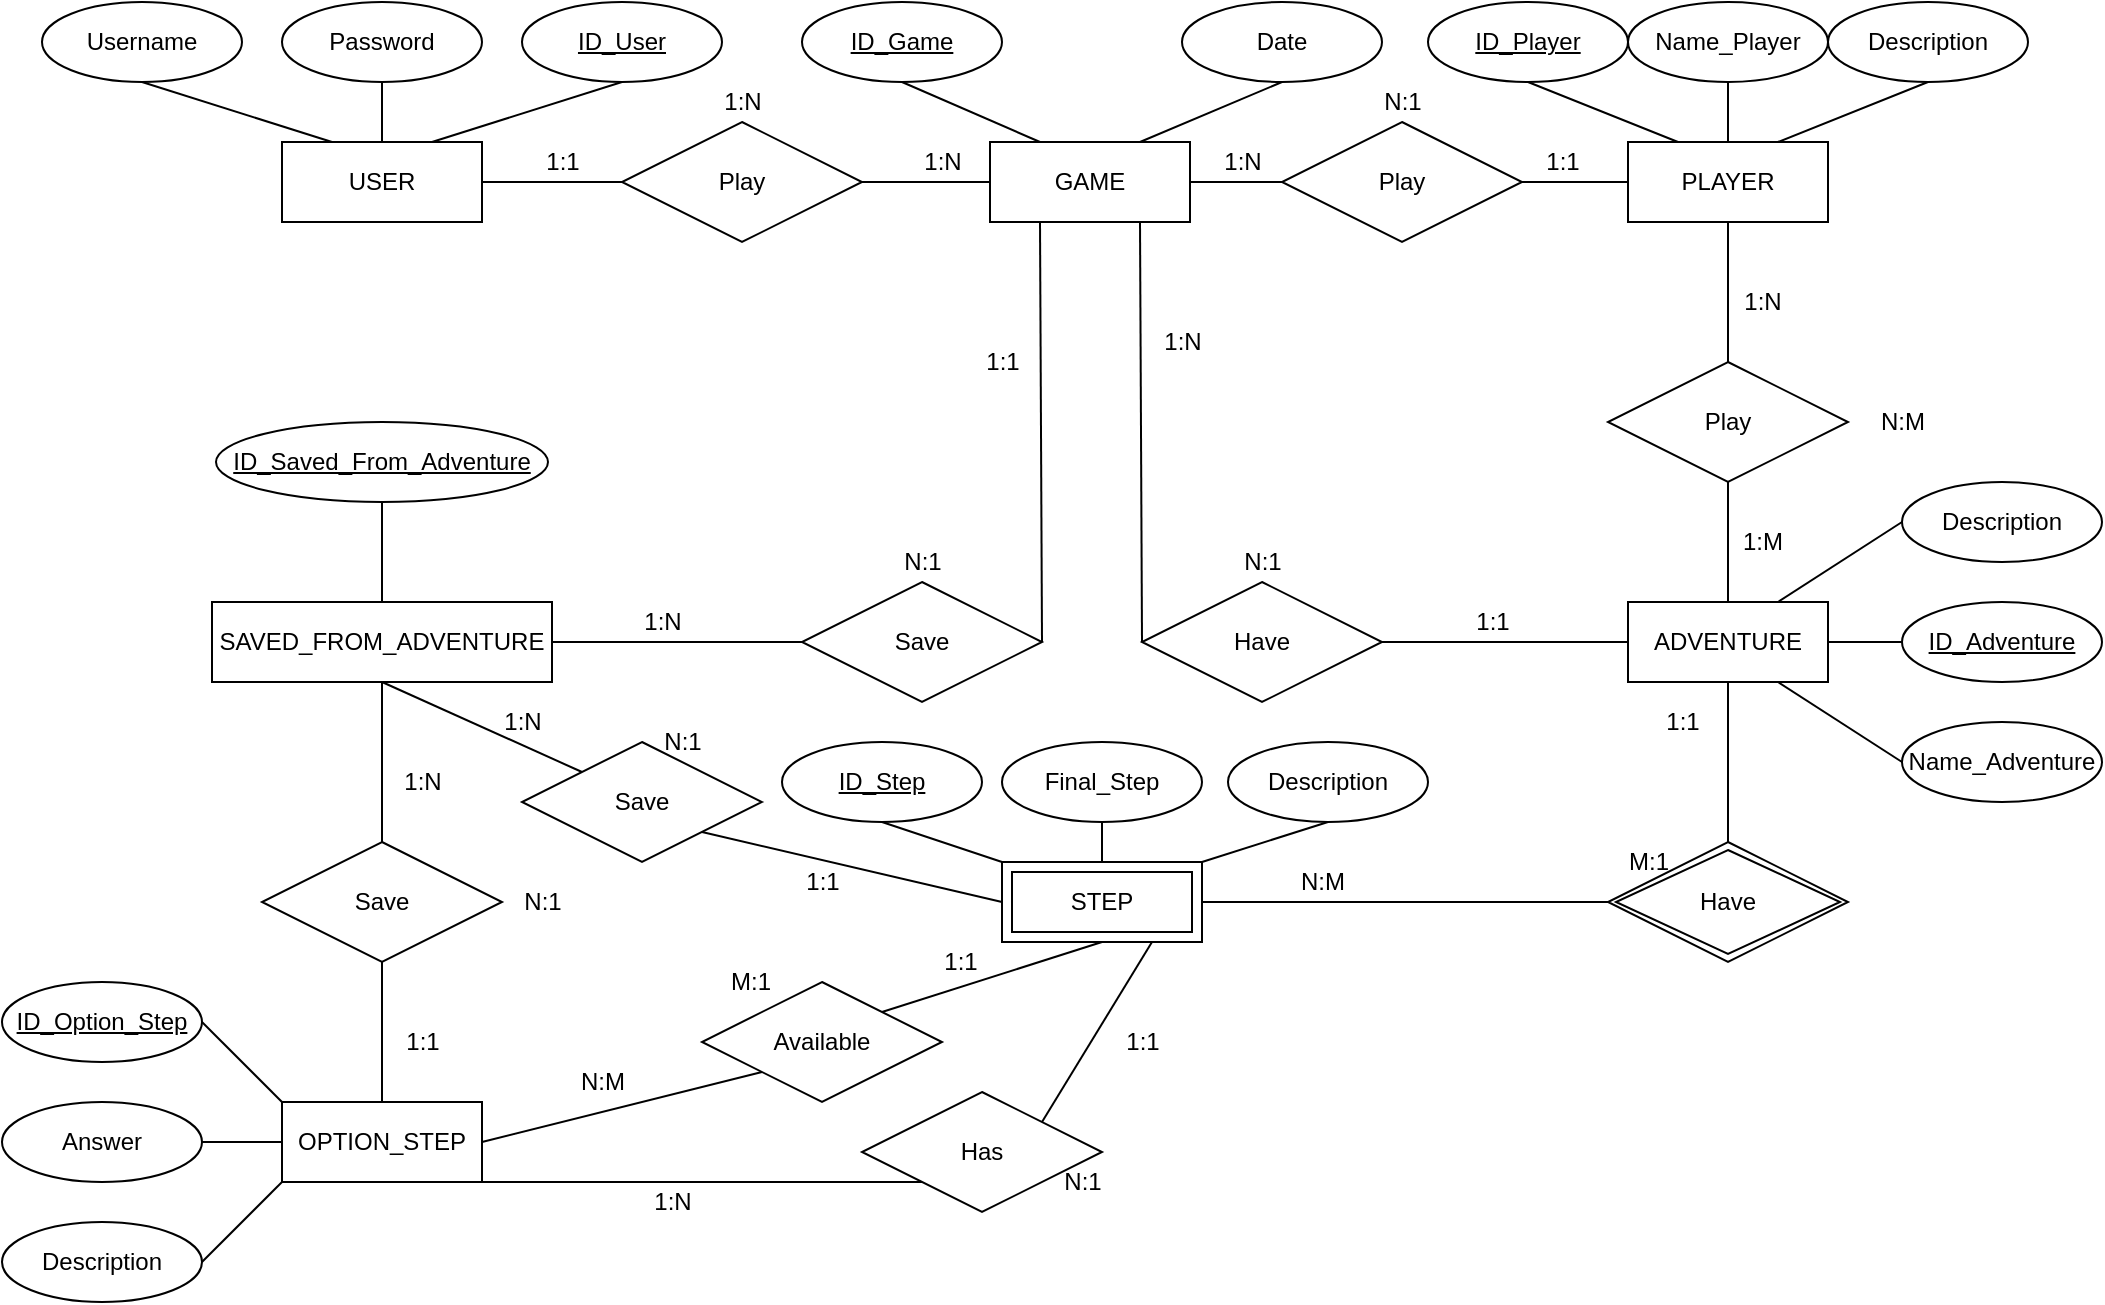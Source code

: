 <mxfile version="16.2.6" type="device"><diagram id="gM7EuNv3WN-2GCBdwP2t" name="Page-1"><mxGraphModel dx="1662" dy="705" grid="1" gridSize="10" guides="1" tooltips="1" connect="1" arrows="1" fold="1" page="1" pageScale="1" pageWidth="827" pageHeight="1169" math="0" shadow="0"><root><mxCell id="0"/><mxCell id="1" parent="0"/><mxCell id="Rw5PYMs0nvq3u6k1Shep-1" value="USER" style="whiteSpace=wrap;html=1;align=center;" parent="1" vertex="1"><mxGeometry x="160" y="80" width="100" height="40" as="geometry"/></mxCell><mxCell id="Rw5PYMs0nvq3u6k1Shep-2" value="GAME" style="whiteSpace=wrap;html=1;align=center;" parent="1" vertex="1"><mxGeometry x="514" y="80" width="100" height="40" as="geometry"/></mxCell><mxCell id="Rw5PYMs0nvq3u6k1Shep-3" value="PLAYER" style="whiteSpace=wrap;html=1;align=center;" parent="1" vertex="1"><mxGeometry x="833" y="80" width="100" height="40" as="geometry"/></mxCell><mxCell id="Rw5PYMs0nvq3u6k1Shep-4" value="ADVENTURE" style="whiteSpace=wrap;html=1;align=center;" parent="1" vertex="1"><mxGeometry x="833" y="310" width="100" height="40" as="geometry"/></mxCell><mxCell id="Rw5PYMs0nvq3u6k1Shep-9" value="Password" style="ellipse;whiteSpace=wrap;html=1;align=center;" parent="1" vertex="1"><mxGeometry x="160" y="10" width="100" height="40" as="geometry"/></mxCell><mxCell id="Rw5PYMs0nvq3u6k1Shep-11" value="ID_User" style="ellipse;whiteSpace=wrap;html=1;align=center;fontStyle=4;" parent="1" vertex="1"><mxGeometry x="280" y="10" width="100" height="40" as="geometry"/></mxCell><mxCell id="Rw5PYMs0nvq3u6k1Shep-12" value="" style="endArrow=none;html=1;rounded=0;entryX=0.75;entryY=0;entryDx=0;entryDy=0;exitX=0.5;exitY=1;exitDx=0;exitDy=0;" parent="1" source="Rw5PYMs0nvq3u6k1Shep-11" target="Rw5PYMs0nvq3u6k1Shep-1" edge="1"><mxGeometry width="50" height="50" relative="1" as="geometry"><mxPoint x="310" y="70" as="sourcePoint"/><mxPoint x="440" y="210" as="targetPoint"/></mxGeometry></mxCell><mxCell id="Rw5PYMs0nvq3u6k1Shep-13" value="" style="endArrow=none;html=1;rounded=0;exitX=0.5;exitY=1;exitDx=0;exitDy=0;entryX=0.25;entryY=0;entryDx=0;entryDy=0;" parent="1" source="Rw5PYMs0nvq3u6k1Shep-55" target="Rw5PYMs0nvq3u6k1Shep-1" edge="1"><mxGeometry width="50" height="50" relative="1" as="geometry"><mxPoint x="130" y="100" as="sourcePoint"/><mxPoint x="440" y="210" as="targetPoint"/></mxGeometry></mxCell><mxCell id="Rw5PYMs0nvq3u6k1Shep-14" value="" style="endArrow=none;html=1;rounded=0;entryX=0.5;entryY=1;entryDx=0;entryDy=0;exitX=0.5;exitY=0;exitDx=0;exitDy=0;" parent="1" source="Rw5PYMs0nvq3u6k1Shep-1" target="Rw5PYMs0nvq3u6k1Shep-9" edge="1"><mxGeometry width="50" height="50" relative="1" as="geometry"><mxPoint x="390" y="260" as="sourcePoint"/><mxPoint x="440" y="210" as="targetPoint"/></mxGeometry></mxCell><mxCell id="Rw5PYMs0nvq3u6k1Shep-15" value="ID_Player" style="ellipse;whiteSpace=wrap;html=1;align=center;fontStyle=4;" parent="1" vertex="1"><mxGeometry x="733" y="10" width="100" height="40" as="geometry"/></mxCell><mxCell id="Rw5PYMs0nvq3u6k1Shep-17" value="Name_Adventure" style="ellipse;whiteSpace=wrap;html=1;align=center;" parent="1" vertex="1"><mxGeometry x="970" y="370" width="100" height="40" as="geometry"/></mxCell><mxCell id="Rw5PYMs0nvq3u6k1Shep-18" value="ID_Adventure" style="ellipse;whiteSpace=wrap;html=1;align=center;fontStyle=4;" parent="1" vertex="1"><mxGeometry x="970" y="310" width="100" height="40" as="geometry"/></mxCell><mxCell id="Rw5PYMs0nvq3u6k1Shep-19" value="Description" style="ellipse;whiteSpace=wrap;html=1;align=center;" parent="1" vertex="1"><mxGeometry x="970" y="250" width="100" height="40" as="geometry"/></mxCell><mxCell id="Rw5PYMs0nvq3u6k1Shep-20" value="Description" style="ellipse;whiteSpace=wrap;html=1;align=center;" parent="1" vertex="1"><mxGeometry x="633" y="380" width="100" height="40" as="geometry"/></mxCell><mxCell id="Rw5PYMs0nvq3u6k1Shep-22" value="Final_Step" style="ellipse;whiteSpace=wrap;html=1;align=center;" parent="1" vertex="1"><mxGeometry x="520" y="380" width="100" height="40" as="geometry"/></mxCell><mxCell id="Rw5PYMs0nvq3u6k1Shep-24" value="ID_Step" style="ellipse;whiteSpace=wrap;html=1;align=center;fontStyle=4;" parent="1" vertex="1"><mxGeometry x="410" y="380" width="100" height="40" as="geometry"/></mxCell><mxCell id="Rw5PYMs0nvq3u6k1Shep-25" value="ID_Saved_From_Adventure" style="ellipse;whiteSpace=wrap;html=1;align=center;fontStyle=4;" parent="1" vertex="1"><mxGeometry x="127" y="220" width="166" height="40" as="geometry"/></mxCell><mxCell id="Rw5PYMs0nvq3u6k1Shep-26" value="Description" style="ellipse;whiteSpace=wrap;html=1;align=center;" parent="1" vertex="1"><mxGeometry x="20" y="620" width="100" height="40" as="geometry"/></mxCell><mxCell id="Rw5PYMs0nvq3u6k1Shep-29" value="ID_Game" style="ellipse;whiteSpace=wrap;html=1;align=center;fontStyle=4;" parent="1" vertex="1"><mxGeometry x="420" y="10" width="100" height="40" as="geometry"/></mxCell><mxCell id="Rw5PYMs0nvq3u6k1Shep-30" value="Date" style="ellipse;whiteSpace=wrap;html=1;align=center;" parent="1" vertex="1"><mxGeometry x="610" y="10" width="100" height="40" as="geometry"/></mxCell><mxCell id="Rw5PYMs0nvq3u6k1Shep-33" value="Description" style="ellipse;whiteSpace=wrap;html=1;align=center;" parent="1" vertex="1"><mxGeometry x="933" y="10" width="100" height="40" as="geometry"/></mxCell><mxCell id="Rw5PYMs0nvq3u6k1Shep-38" value="OPTION_STEP" style="whiteSpace=wrap;html=1;align=center;" parent="1" vertex="1"><mxGeometry x="160" y="560" width="100" height="40" as="geometry"/></mxCell><mxCell id="Rw5PYMs0nvq3u6k1Shep-40" value="ID_Option_Step" style="ellipse;whiteSpace=wrap;html=1;align=center;fontStyle=4;" parent="1" vertex="1"><mxGeometry x="20" y="500" width="100" height="40" as="geometry"/></mxCell><mxCell id="Rw5PYMs0nvq3u6k1Shep-41" value="SAVED_FROM_ADVENTURE" style="whiteSpace=wrap;html=1;align=center;" parent="1" vertex="1"><mxGeometry x="125" y="310" width="170" height="40" as="geometry"/></mxCell><mxCell id="Rw5PYMs0nvq3u6k1Shep-42" value="Answer" style="ellipse;whiteSpace=wrap;html=1;align=center;" parent="1" vertex="1"><mxGeometry x="20" y="560" width="100" height="40" as="geometry"/></mxCell><mxCell id="Rw5PYMs0nvq3u6k1Shep-46" value="Play" style="shape=rhombus;perimeter=rhombusPerimeter;whiteSpace=wrap;html=1;align=center;" parent="1" vertex="1"><mxGeometry x="330" y="70" width="120" height="60" as="geometry"/></mxCell><mxCell id="Rw5PYMs0nvq3u6k1Shep-47" value="" style="endArrow=none;html=1;rounded=0;entryX=0.5;entryY=1;entryDx=0;entryDy=0;exitX=0.75;exitY=0;exitDx=0;exitDy=0;" parent="1" source="Rw5PYMs0nvq3u6k1Shep-2" target="Rw5PYMs0nvq3u6k1Shep-30" edge="1"><mxGeometry width="50" height="50" relative="1" as="geometry"><mxPoint x="540" y="170" as="sourcePoint"/><mxPoint x="590" y="120" as="targetPoint"/></mxGeometry></mxCell><mxCell id="Rw5PYMs0nvq3u6k1Shep-48" value="" style="endArrow=none;html=1;rounded=0;entryX=0.5;entryY=1;entryDx=0;entryDy=0;exitX=0.25;exitY=0;exitDx=0;exitDy=0;" parent="1" source="Rw5PYMs0nvq3u6k1Shep-2" target="Rw5PYMs0nvq3u6k1Shep-29" edge="1"><mxGeometry width="50" height="50" relative="1" as="geometry"><mxPoint x="540" y="170" as="sourcePoint"/><mxPoint x="590" y="120" as="targetPoint"/></mxGeometry></mxCell><mxCell id="Rw5PYMs0nvq3u6k1Shep-49" value="" style="endArrow=none;html=1;rounded=0;exitX=1;exitY=0.5;exitDx=0;exitDy=0;entryX=0;entryY=0.5;entryDx=0;entryDy=0;" parent="1" source="Rw5PYMs0nvq3u6k1Shep-1" target="Rw5PYMs0nvq3u6k1Shep-46" edge="1"><mxGeometry width="50" height="50" relative="1" as="geometry"><mxPoint x="340" y="290" as="sourcePoint"/><mxPoint x="390" y="240" as="targetPoint"/></mxGeometry></mxCell><mxCell id="Rw5PYMs0nvq3u6k1Shep-50" value="" style="endArrow=none;html=1;rounded=0;entryX=1;entryY=0.5;entryDx=0;entryDy=0;exitX=0;exitY=0.5;exitDx=0;exitDy=0;" parent="1" source="Rw5PYMs0nvq3u6k1Shep-2" target="Rw5PYMs0nvq3u6k1Shep-46" edge="1"><mxGeometry width="50" height="50" relative="1" as="geometry"><mxPoint x="540" y="170" as="sourcePoint"/><mxPoint x="470" y="100" as="targetPoint"/></mxGeometry></mxCell><mxCell id="Rw5PYMs0nvq3u6k1Shep-51" value="Save" style="shape=rhombus;perimeter=rhombusPerimeter;whiteSpace=wrap;html=1;align=center;" parent="1" vertex="1"><mxGeometry x="280" y="380" width="120" height="60" as="geometry"/></mxCell><mxCell id="Rw5PYMs0nvq3u6k1Shep-52" value="Play" style="shape=rhombus;perimeter=rhombusPerimeter;whiteSpace=wrap;html=1;align=center;" parent="1" vertex="1"><mxGeometry x="660" y="70" width="120" height="60" as="geometry"/></mxCell><mxCell id="Rw5PYMs0nvq3u6k1Shep-53" value="" style="endArrow=none;html=1;rounded=0;entryX=0;entryY=0.5;entryDx=0;entryDy=0;exitX=1;exitY=0.5;exitDx=0;exitDy=0;" parent="1" source="Rw5PYMs0nvq3u6k1Shep-2" target="Rw5PYMs0nvq3u6k1Shep-52" edge="1"><mxGeometry width="50" height="50" relative="1" as="geometry"><mxPoint x="396" y="290" as="sourcePoint"/><mxPoint x="446" y="240" as="targetPoint"/></mxGeometry></mxCell><mxCell id="Rw5PYMs0nvq3u6k1Shep-54" value="" style="endArrow=none;html=1;rounded=0;entryX=0;entryY=0.5;entryDx=0;entryDy=0;exitX=1;exitY=0.5;exitDx=0;exitDy=0;" parent="1" source="Rw5PYMs0nvq3u6k1Shep-52" target="Rw5PYMs0nvq3u6k1Shep-3" edge="1"><mxGeometry width="50" height="50" relative="1" as="geometry"><mxPoint x="810" y="100" as="sourcePoint"/><mxPoint x="496" y="240" as="targetPoint"/></mxGeometry></mxCell><mxCell id="Rw5PYMs0nvq3u6k1Shep-55" value="Username" style="ellipse;whiteSpace=wrap;html=1;align=center;" parent="1" vertex="1"><mxGeometry x="40" y="10" width="100" height="40" as="geometry"/></mxCell><mxCell id="Rw5PYMs0nvq3u6k1Shep-56" value="Name_Player" style="ellipse;whiteSpace=wrap;html=1;align=center;" parent="1" vertex="1"><mxGeometry x="833" y="10" width="100" height="40" as="geometry"/></mxCell><mxCell id="Rw5PYMs0nvq3u6k1Shep-58" value="" style="endArrow=none;html=1;rounded=0;entryX=0.5;entryY=1;entryDx=0;entryDy=0;exitX=0.5;exitY=0;exitDx=0;exitDy=0;" parent="1" source="Rw5PYMs0nvq3u6k1Shep-3" target="Rw5PYMs0nvq3u6k1Shep-56" edge="1"><mxGeometry width="50" height="50" relative="1" as="geometry"><mxPoint x="570" y="460" as="sourcePoint"/><mxPoint x="620" y="410" as="targetPoint"/></mxGeometry></mxCell><mxCell id="Rw5PYMs0nvq3u6k1Shep-59" value="" style="endArrow=none;html=1;rounded=0;entryX=0.5;entryY=1;entryDx=0;entryDy=0;exitX=0.25;exitY=0;exitDx=0;exitDy=0;" parent="1" source="Rw5PYMs0nvq3u6k1Shep-3" target="Rw5PYMs0nvq3u6k1Shep-15" edge="1"><mxGeometry width="50" height="50" relative="1" as="geometry"><mxPoint x="570" y="460" as="sourcePoint"/><mxPoint x="620" y="410" as="targetPoint"/></mxGeometry></mxCell><mxCell id="Rw5PYMs0nvq3u6k1Shep-60" value="" style="endArrow=none;html=1;rounded=0;entryX=0.5;entryY=1;entryDx=0;entryDy=0;exitX=0.75;exitY=0;exitDx=0;exitDy=0;" parent="1" source="Rw5PYMs0nvq3u6k1Shep-3" target="Rw5PYMs0nvq3u6k1Shep-33" edge="1"><mxGeometry width="50" height="50" relative="1" as="geometry"><mxPoint x="570" y="460" as="sourcePoint"/><mxPoint x="620" y="410" as="targetPoint"/></mxGeometry></mxCell><mxCell id="Rw5PYMs0nvq3u6k1Shep-61" value="Play" style="shape=rhombus;perimeter=rhombusPerimeter;whiteSpace=wrap;html=1;align=center;" parent="1" vertex="1"><mxGeometry x="823" y="190" width="120" height="60" as="geometry"/></mxCell><mxCell id="Rw5PYMs0nvq3u6k1Shep-62" value="" style="endArrow=none;html=1;rounded=0;entryX=0.5;entryY=1;entryDx=0;entryDy=0;exitX=0.5;exitY=0;exitDx=0;exitDy=0;" parent="1" source="Rw5PYMs0nvq3u6k1Shep-4" target="Rw5PYMs0nvq3u6k1Shep-61" edge="1"><mxGeometry width="50" height="50" relative="1" as="geometry"><mxPoint x="570" y="460" as="sourcePoint"/><mxPoint x="620" y="410" as="targetPoint"/></mxGeometry></mxCell><mxCell id="Rw5PYMs0nvq3u6k1Shep-63" value="" style="endArrow=none;html=1;rounded=0;entryX=0.5;entryY=1;entryDx=0;entryDy=0;exitX=0.5;exitY=0;exitDx=0;exitDy=0;" parent="1" source="Rw5PYMs0nvq3u6k1Shep-61" target="Rw5PYMs0nvq3u6k1Shep-3" edge="1"><mxGeometry width="50" height="50" relative="1" as="geometry"><mxPoint x="570" y="460" as="sourcePoint"/><mxPoint x="620" y="410" as="targetPoint"/></mxGeometry></mxCell><mxCell id="Rw5PYMs0nvq3u6k1Shep-64" value="" style="endArrow=none;html=1;rounded=0;entryX=0;entryY=0.5;entryDx=0;entryDy=0;exitX=0.75;exitY=1;exitDx=0;exitDy=0;" parent="1" source="Rw5PYMs0nvq3u6k1Shep-4" target="Rw5PYMs0nvq3u6k1Shep-17" edge="1"><mxGeometry width="50" height="50" relative="1" as="geometry"><mxPoint x="570" y="460" as="sourcePoint"/><mxPoint x="620" y="410" as="targetPoint"/></mxGeometry></mxCell><mxCell id="Rw5PYMs0nvq3u6k1Shep-65" value="" style="endArrow=none;html=1;rounded=0;entryX=0;entryY=0.5;entryDx=0;entryDy=0;exitX=1;exitY=0.5;exitDx=0;exitDy=0;" parent="1" source="Rw5PYMs0nvq3u6k1Shep-4" target="Rw5PYMs0nvq3u6k1Shep-18" edge="1"><mxGeometry width="50" height="50" relative="1" as="geometry"><mxPoint x="570" y="460" as="sourcePoint"/><mxPoint x="620" y="410" as="targetPoint"/></mxGeometry></mxCell><mxCell id="Rw5PYMs0nvq3u6k1Shep-66" value="" style="endArrow=none;html=1;rounded=0;entryX=0;entryY=0.5;entryDx=0;entryDy=0;exitX=0.75;exitY=0;exitDx=0;exitDy=0;" parent="1" source="Rw5PYMs0nvq3u6k1Shep-4" target="Rw5PYMs0nvq3u6k1Shep-19" edge="1"><mxGeometry width="50" height="50" relative="1" as="geometry"><mxPoint x="570" y="460" as="sourcePoint"/><mxPoint x="620" y="410" as="targetPoint"/></mxGeometry></mxCell><mxCell id="Rw5PYMs0nvq3u6k1Shep-68" value="Have" style="shape=rhombus;perimeter=rhombusPerimeter;whiteSpace=wrap;html=1;align=center;" parent="1" vertex="1"><mxGeometry x="590" y="300" width="120" height="60" as="geometry"/></mxCell><mxCell id="Rw5PYMs0nvq3u6k1Shep-69" value="" style="endArrow=none;html=1;rounded=0;entryX=0.75;entryY=1;entryDx=0;entryDy=0;exitX=0;exitY=0.5;exitDx=0;exitDy=0;" parent="1" source="Rw5PYMs0nvq3u6k1Shep-68" target="Rw5PYMs0nvq3u6k1Shep-2" edge="1"><mxGeometry width="50" height="50" relative="1" as="geometry"><mxPoint x="600" y="460" as="sourcePoint"/><mxPoint x="650" y="410" as="targetPoint"/></mxGeometry></mxCell><mxCell id="Rw5PYMs0nvq3u6k1Shep-73" value="" style="endArrow=none;html=1;rounded=0;entryX=0;entryY=0.5;entryDx=0;entryDy=0;exitX=1;exitY=0.5;exitDx=0;exitDy=0;" parent="1" source="Rw5PYMs0nvq3u6k1Shep-68" target="Rw5PYMs0nvq3u6k1Shep-4" edge="1"><mxGeometry width="50" height="50" relative="1" as="geometry"><mxPoint x="600" y="460" as="sourcePoint"/><mxPoint x="650" y="410" as="targetPoint"/></mxGeometry></mxCell><mxCell id="Rw5PYMs0nvq3u6k1Shep-74" value="Save" style="shape=rhombus;perimeter=rhombusPerimeter;whiteSpace=wrap;html=1;align=center;" parent="1" vertex="1"><mxGeometry x="420" y="300" width="120" height="60" as="geometry"/></mxCell><mxCell id="Rw5PYMs0nvq3u6k1Shep-75" value="" style="endArrow=none;html=1;rounded=0;exitX=1;exitY=0.5;exitDx=0;exitDy=0;entryX=0;entryY=0.5;entryDx=0;entryDy=0;" parent="1" source="Rw5PYMs0nvq3u6k1Shep-41" target="Rw5PYMs0nvq3u6k1Shep-74" edge="1"><mxGeometry width="50" height="50" relative="1" as="geometry"><mxPoint x="600" y="460" as="sourcePoint"/><mxPoint x="650" y="410" as="targetPoint"/></mxGeometry></mxCell><mxCell id="Rw5PYMs0nvq3u6k1Shep-76" value="" style="endArrow=none;html=1;rounded=0;exitX=1;exitY=0.5;exitDx=0;exitDy=0;entryX=0.25;entryY=1;entryDx=0;entryDy=0;" parent="1" source="Rw5PYMs0nvq3u6k1Shep-74" target="Rw5PYMs0nvq3u6k1Shep-2" edge="1"><mxGeometry width="50" height="50" relative="1" as="geometry"><mxPoint x="600" y="460" as="sourcePoint"/><mxPoint x="650" y="410" as="targetPoint"/></mxGeometry></mxCell><mxCell id="Rw5PYMs0nvq3u6k1Shep-77" value="" style="endArrow=none;html=1;rounded=0;entryX=0.5;entryY=1;entryDx=0;entryDy=0;exitX=0;exitY=0;exitDx=0;exitDy=0;" parent="1" source="Rw5PYMs0nvq3u6k1Shep-84" target="Rw5PYMs0nvq3u6k1Shep-24" edge="1"><mxGeometry width="50" height="50" relative="1" as="geometry"><mxPoint x="540" y="480" as="sourcePoint"/><mxPoint x="420" y="410" as="targetPoint"/></mxGeometry></mxCell><mxCell id="Rw5PYMs0nvq3u6k1Shep-78" value="" style="endArrow=none;html=1;rounded=0;exitX=0.5;exitY=1;exitDx=0;exitDy=0;entryX=1;entryY=0;entryDx=0;entryDy=0;" parent="1" source="Rw5PYMs0nvq3u6k1Shep-20" target="Rw5PYMs0nvq3u6k1Shep-84" edge="1"><mxGeometry width="50" height="50" relative="1" as="geometry"><mxPoint x="370" y="460" as="sourcePoint"/><mxPoint x="620" y="440" as="targetPoint"/></mxGeometry></mxCell><mxCell id="Rw5PYMs0nvq3u6k1Shep-79" value="" style="endArrow=none;html=1;rounded=0;entryX=0.5;entryY=1;entryDx=0;entryDy=0;exitX=0.5;exitY=0;exitDx=0;exitDy=0;" parent="1" source="Rw5PYMs0nvq3u6k1Shep-84" target="Rw5PYMs0nvq3u6k1Shep-22" edge="1"><mxGeometry width="50" height="50" relative="1" as="geometry"><mxPoint x="570" y="440" as="sourcePoint"/><mxPoint x="420" y="410" as="targetPoint"/></mxGeometry></mxCell><mxCell id="Rw5PYMs0nvq3u6k1Shep-80" value="" style="endArrow=none;html=1;rounded=0;exitX=0;exitY=0;exitDx=0;exitDy=0;entryX=0.5;entryY=1;entryDx=0;entryDy=0;" parent="1" source="Rw5PYMs0nvq3u6k1Shep-51" target="Rw5PYMs0nvq3u6k1Shep-41" edge="1"><mxGeometry width="50" height="50" relative="1" as="geometry"><mxPoint x="400" y="460" as="sourcePoint"/><mxPoint x="450" y="410" as="targetPoint"/></mxGeometry></mxCell><mxCell id="Rw5PYMs0nvq3u6k1Shep-81" value="" style="endArrow=none;html=1;rounded=0;exitX=0;exitY=0.5;exitDx=0;exitDy=0;entryX=1;entryY=1;entryDx=0;entryDy=0;" parent="1" source="Rw5PYMs0nvq3u6k1Shep-84" target="Rw5PYMs0nvq3u6k1Shep-51" edge="1"><mxGeometry width="50" height="50" relative="1" as="geometry"><mxPoint x="520" y="460" as="sourcePoint"/><mxPoint x="450" y="410" as="targetPoint"/></mxGeometry></mxCell><mxCell id="Rw5PYMs0nvq3u6k1Shep-83" value="Have" style="shape=rhombus;double=1;perimeter=rhombusPerimeter;whiteSpace=wrap;html=1;align=center;" parent="1" vertex="1"><mxGeometry x="823" y="430" width="120" height="60" as="geometry"/></mxCell><mxCell id="Rw5PYMs0nvq3u6k1Shep-84" value="STEP" style="shape=ext;margin=3;double=1;whiteSpace=wrap;html=1;align=center;" parent="1" vertex="1"><mxGeometry x="520" y="440" width="100" height="40" as="geometry"/></mxCell><mxCell id="Rw5PYMs0nvq3u6k1Shep-86" value="" style="endArrow=none;html=1;rounded=0;entryX=0;entryY=0.5;entryDx=0;entryDy=0;exitX=1;exitY=0.5;exitDx=0;exitDy=0;" parent="1" source="Rw5PYMs0nvq3u6k1Shep-84" target="Rw5PYMs0nvq3u6k1Shep-83" edge="1"><mxGeometry width="50" height="50" relative="1" as="geometry"><mxPoint x="650" y="440" as="sourcePoint"/><mxPoint x="640" y="410" as="targetPoint"/></mxGeometry></mxCell><mxCell id="Rw5PYMs0nvq3u6k1Shep-87" value="" style="endArrow=none;html=1;rounded=0;entryX=0.5;entryY=1;entryDx=0;entryDy=0;exitX=0.5;exitY=0;exitDx=0;exitDy=0;" parent="1" source="Rw5PYMs0nvq3u6k1Shep-83" target="Rw5PYMs0nvq3u6k1Shep-4" edge="1"><mxGeometry width="50" height="50" relative="1" as="geometry"><mxPoint x="590" y="460" as="sourcePoint"/><mxPoint x="640" y="410" as="targetPoint"/></mxGeometry></mxCell><mxCell id="Rw5PYMs0nvq3u6k1Shep-88" value="Save" style="shape=rhombus;perimeter=rhombusPerimeter;whiteSpace=wrap;html=1;align=center;" parent="1" vertex="1"><mxGeometry x="150" y="430" width="120" height="60" as="geometry"/></mxCell><mxCell id="Rw5PYMs0nvq3u6k1Shep-89" value="" style="endArrow=none;html=1;rounded=0;exitX=0.5;exitY=0;exitDx=0;exitDy=0;entryX=0.5;entryY=1;entryDx=0;entryDy=0;" parent="1" source="Rw5PYMs0nvq3u6k1Shep-88" target="Rw5PYMs0nvq3u6k1Shep-41" edge="1"><mxGeometry width="50" height="50" relative="1" as="geometry"><mxPoint x="520" y="460" as="sourcePoint"/><mxPoint x="570" y="410" as="targetPoint"/></mxGeometry></mxCell><mxCell id="Rw5PYMs0nvq3u6k1Shep-90" value="Available" style="shape=rhombus;perimeter=rhombusPerimeter;whiteSpace=wrap;html=1;align=center;" parent="1" vertex="1"><mxGeometry x="370" y="500" width="120" height="60" as="geometry"/></mxCell><mxCell id="Rw5PYMs0nvq3u6k1Shep-91" value="" style="endArrow=none;html=1;rounded=0;exitX=0.5;exitY=1;exitDx=0;exitDy=0;entryX=1;entryY=0;entryDx=0;entryDy=0;" parent="1" source="Rw5PYMs0nvq3u6k1Shep-84" target="Rw5PYMs0nvq3u6k1Shep-90" edge="1"><mxGeometry width="50" height="50" relative="1" as="geometry"><mxPoint x="520" y="460" as="sourcePoint"/><mxPoint x="610" y="490" as="targetPoint"/></mxGeometry></mxCell><mxCell id="Rw5PYMs0nvq3u6k1Shep-92" value="" style="endArrow=none;html=1;rounded=0;exitX=1;exitY=0.5;exitDx=0;exitDy=0;entryX=0;entryY=1;entryDx=0;entryDy=0;" parent="1" source="Rw5PYMs0nvq3u6k1Shep-38" target="Rw5PYMs0nvq3u6k1Shep-90" edge="1"><mxGeometry width="50" height="50" relative="1" as="geometry"><mxPoint x="520" y="460" as="sourcePoint"/><mxPoint x="570" y="410" as="targetPoint"/></mxGeometry></mxCell><mxCell id="Rw5PYMs0nvq3u6k1Shep-93" value="" style="endArrow=none;html=1;rounded=0;exitX=0.5;exitY=1;exitDx=0;exitDy=0;entryX=0.5;entryY=0;entryDx=0;entryDy=0;" parent="1" source="Rw5PYMs0nvq3u6k1Shep-88" target="Rw5PYMs0nvq3u6k1Shep-38" edge="1"><mxGeometry width="50" height="50" relative="1" as="geometry"><mxPoint x="520" y="460" as="sourcePoint"/><mxPoint x="570" y="410" as="targetPoint"/></mxGeometry></mxCell><mxCell id="Rw5PYMs0nvq3u6k1Shep-94" value="" style="endArrow=none;html=1;rounded=0;exitX=1;exitY=0.5;exitDx=0;exitDy=0;entryX=0;entryY=0;entryDx=0;entryDy=0;" parent="1" source="Rw5PYMs0nvq3u6k1Shep-40" target="Rw5PYMs0nvq3u6k1Shep-38" edge="1"><mxGeometry width="50" height="50" relative="1" as="geometry"><mxPoint x="360" y="460" as="sourcePoint"/><mxPoint x="410" y="410" as="targetPoint"/></mxGeometry></mxCell><mxCell id="Rw5PYMs0nvq3u6k1Shep-96" value="" style="endArrow=none;html=1;rounded=0;exitX=1;exitY=0.5;exitDx=0;exitDy=0;entryX=0;entryY=0.5;entryDx=0;entryDy=0;" parent="1" source="Rw5PYMs0nvq3u6k1Shep-42" target="Rw5PYMs0nvq3u6k1Shep-38" edge="1"><mxGeometry width="50" height="50" relative="1" as="geometry"><mxPoint x="360" y="460" as="sourcePoint"/><mxPoint x="410" y="410" as="targetPoint"/></mxGeometry></mxCell><mxCell id="Rw5PYMs0nvq3u6k1Shep-97" value="" style="endArrow=none;html=1;rounded=0;exitX=1;exitY=0.5;exitDx=0;exitDy=0;entryX=0;entryY=1;entryDx=0;entryDy=0;" parent="1" source="Rw5PYMs0nvq3u6k1Shep-26" target="Rw5PYMs0nvq3u6k1Shep-38" edge="1"><mxGeometry width="50" height="50" relative="1" as="geometry"><mxPoint x="360" y="460" as="sourcePoint"/><mxPoint x="410" y="410" as="targetPoint"/></mxGeometry></mxCell><mxCell id="Rw5PYMs0nvq3u6k1Shep-100" value="" style="endArrow=none;html=1;rounded=0;exitX=0.5;exitY=1;exitDx=0;exitDy=0;entryX=0.5;entryY=0;entryDx=0;entryDy=0;" parent="1" source="Rw5PYMs0nvq3u6k1Shep-25" target="Rw5PYMs0nvq3u6k1Shep-41" edge="1"><mxGeometry width="50" height="50" relative="1" as="geometry"><mxPoint x="360" y="460" as="sourcePoint"/><mxPoint x="410" y="410" as="targetPoint"/></mxGeometry></mxCell><mxCell id="Rw5PYMs0nvq3u6k1Shep-101" value="1:1" style="text;html=1;align=center;verticalAlign=middle;resizable=0;points=[];autosize=1;strokeColor=none;fillColor=none;" parent="1" vertex="1"><mxGeometry x="285" y="80" width="30" height="20" as="geometry"/></mxCell><mxCell id="Rw5PYMs0nvq3u6k1Shep-102" value="1:N" style="text;html=1;align=center;verticalAlign=middle;resizable=0;points=[];autosize=1;strokeColor=none;fillColor=none;" parent="1" vertex="1"><mxGeometry x="375" y="50" width="30" height="20" as="geometry"/></mxCell><mxCell id="Rw5PYMs0nvq3u6k1Shep-103" value="1:N" style="text;html=1;align=center;verticalAlign=middle;resizable=0;points=[];autosize=1;strokeColor=none;fillColor=none;" parent="1" vertex="1"><mxGeometry x="475" y="80" width="30" height="20" as="geometry"/></mxCell><mxCell id="Rw5PYMs0nvq3u6k1Shep-104" value="1:N" style="text;html=1;align=center;verticalAlign=middle;resizable=0;points=[];autosize=1;strokeColor=none;fillColor=none;" parent="1" vertex="1"><mxGeometry x="625" y="80" width="30" height="20" as="geometry"/></mxCell><mxCell id="Rw5PYMs0nvq3u6k1Shep-105" value="1:1" style="text;html=1;align=center;verticalAlign=middle;resizable=0;points=[];autosize=1;strokeColor=none;fillColor=none;" parent="1" vertex="1"><mxGeometry x="785" y="80" width="30" height="20" as="geometry"/></mxCell><mxCell id="Rw5PYMs0nvq3u6k1Shep-106" value="N:1" style="text;html=1;align=center;verticalAlign=middle;resizable=0;points=[];autosize=1;strokeColor=none;fillColor=none;" parent="1" vertex="1"><mxGeometry x="705" y="50" width="30" height="20" as="geometry"/></mxCell><mxCell id="Rw5PYMs0nvq3u6k1Shep-108" value="1:N" style="text;html=1;align=center;verticalAlign=middle;resizable=0;points=[];autosize=1;strokeColor=none;fillColor=none;" parent="1" vertex="1"><mxGeometry x="885" y="150" width="30" height="20" as="geometry"/></mxCell><mxCell id="Rw5PYMs0nvq3u6k1Shep-109" value="1:M" style="text;html=1;align=center;verticalAlign=middle;resizable=0;points=[];autosize=1;strokeColor=none;fillColor=none;" parent="1" vertex="1"><mxGeometry x="880" y="270" width="40" height="20" as="geometry"/></mxCell><mxCell id="Rw5PYMs0nvq3u6k1Shep-110" value="N:M" style="text;html=1;align=center;verticalAlign=middle;resizable=0;points=[];autosize=1;strokeColor=none;fillColor=none;" parent="1" vertex="1"><mxGeometry x="950" y="210" width="40" height="20" as="geometry"/></mxCell><mxCell id="Rw5PYMs0nvq3u6k1Shep-111" value="1:N" style="text;html=1;align=center;verticalAlign=middle;resizable=0;points=[];autosize=1;strokeColor=none;fillColor=none;" parent="1" vertex="1"><mxGeometry x="595" y="170" width="30" height="20" as="geometry"/></mxCell><mxCell id="Rw5PYMs0nvq3u6k1Shep-112" value="1:1" style="text;html=1;align=center;verticalAlign=middle;resizable=0;points=[];autosize=1;strokeColor=none;fillColor=none;" parent="1" vertex="1"><mxGeometry x="750" y="310" width="30" height="20" as="geometry"/></mxCell><mxCell id="Rw5PYMs0nvq3u6k1Shep-113" value="N:1" style="text;html=1;align=center;verticalAlign=middle;resizable=0;points=[];autosize=1;strokeColor=none;fillColor=none;" parent="1" vertex="1"><mxGeometry x="635" y="280" width="30" height="20" as="geometry"/></mxCell><mxCell id="Rw5PYMs0nvq3u6k1Shep-114" value="1:1" style="text;html=1;align=center;verticalAlign=middle;resizable=0;points=[];autosize=1;strokeColor=none;fillColor=none;" parent="1" vertex="1"><mxGeometry x="845" y="360" width="30" height="20" as="geometry"/></mxCell><mxCell id="Rw5PYMs0nvq3u6k1Shep-115" value="N:M" style="text;html=1;align=center;verticalAlign=middle;resizable=0;points=[];autosize=1;strokeColor=none;fillColor=none;" parent="1" vertex="1"><mxGeometry x="660" y="440" width="40" height="20" as="geometry"/></mxCell><mxCell id="Rw5PYMs0nvq3u6k1Shep-116" value="M:1" style="text;html=1;align=center;verticalAlign=middle;resizable=0;points=[];autosize=1;strokeColor=none;fillColor=none;" parent="1" vertex="1"><mxGeometry x="823" y="430" width="40" height="20" as="geometry"/></mxCell><mxCell id="Rw5PYMs0nvq3u6k1Shep-117" value="1:1" style="text;html=1;align=center;verticalAlign=middle;resizable=0;points=[];autosize=1;strokeColor=none;fillColor=none;" parent="1" vertex="1"><mxGeometry x="484" y="480" width="30" height="20" as="geometry"/></mxCell><mxCell id="Rw5PYMs0nvq3u6k1Shep-118" value="N:M" style="text;html=1;align=center;verticalAlign=middle;resizable=0;points=[];autosize=1;strokeColor=none;fillColor=none;" parent="1" vertex="1"><mxGeometry x="300" y="540" width="40" height="20" as="geometry"/></mxCell><mxCell id="Rw5PYMs0nvq3u6k1Shep-119" value="M:1" style="text;html=1;align=center;verticalAlign=middle;resizable=0;points=[];autosize=1;strokeColor=none;fillColor=none;" parent="1" vertex="1"><mxGeometry x="374" y="490" width="40" height="20" as="geometry"/></mxCell><mxCell id="BT3bwXCmdUAWpGYn7_Vd-1" value="1:N" style="text;html=1;align=center;verticalAlign=middle;resizable=0;points=[];autosize=1;strokeColor=none;fillColor=none;" parent="1" vertex="1"><mxGeometry x="335" y="310" width="30" height="20" as="geometry"/></mxCell><mxCell id="BT3bwXCmdUAWpGYn7_Vd-2" value="1:1" style="text;html=1;align=center;verticalAlign=middle;resizable=0;points=[];autosize=1;strokeColor=none;fillColor=none;" parent="1" vertex="1"><mxGeometry x="505" y="180" width="30" height="20" as="geometry"/></mxCell><mxCell id="BT3bwXCmdUAWpGYn7_Vd-3" value="N:1" style="text;html=1;align=center;verticalAlign=middle;resizable=0;points=[];autosize=1;strokeColor=none;fillColor=none;" parent="1" vertex="1"><mxGeometry x="465" y="280" width="30" height="20" as="geometry"/></mxCell><mxCell id="BT3bwXCmdUAWpGYn7_Vd-4" value="1:N" style="text;html=1;align=center;verticalAlign=middle;resizable=0;points=[];autosize=1;strokeColor=none;fillColor=none;" parent="1" vertex="1"><mxGeometry x="265" y="360" width="30" height="20" as="geometry"/></mxCell><mxCell id="BT3bwXCmdUAWpGYn7_Vd-5" value="1:1" style="text;html=1;align=center;verticalAlign=middle;resizable=0;points=[];autosize=1;strokeColor=none;fillColor=none;" parent="1" vertex="1"><mxGeometry x="415" y="440" width="30" height="20" as="geometry"/></mxCell><mxCell id="BT3bwXCmdUAWpGYn7_Vd-6" value="N:1" style="text;html=1;align=center;verticalAlign=middle;resizable=0;points=[];autosize=1;strokeColor=none;fillColor=none;" parent="1" vertex="1"><mxGeometry x="345" y="370" width="30" height="20" as="geometry"/></mxCell><mxCell id="BT3bwXCmdUAWpGYn7_Vd-7" value="1:N" style="text;html=1;align=center;verticalAlign=middle;resizable=0;points=[];autosize=1;strokeColor=none;fillColor=none;" parent="1" vertex="1"><mxGeometry x="215" y="390" width="30" height="20" as="geometry"/></mxCell><mxCell id="BT3bwXCmdUAWpGYn7_Vd-8" value="1:1" style="text;html=1;align=center;verticalAlign=middle;resizable=0;points=[];autosize=1;strokeColor=none;fillColor=none;" parent="1" vertex="1"><mxGeometry x="215" y="520" width="30" height="20" as="geometry"/></mxCell><mxCell id="BT3bwXCmdUAWpGYn7_Vd-9" value="N:1" style="text;html=1;align=center;verticalAlign=middle;resizable=0;points=[];autosize=1;strokeColor=none;fillColor=none;" parent="1" vertex="1"><mxGeometry x="275" y="450" width="30" height="20" as="geometry"/></mxCell><mxCell id="BT3bwXCmdUAWpGYn7_Vd-11" value="Has" style="shape=rhombus;perimeter=rhombusPerimeter;whiteSpace=wrap;html=1;align=center;" parent="1" vertex="1"><mxGeometry x="450" y="555" width="120" height="60" as="geometry"/></mxCell><mxCell id="BT3bwXCmdUAWpGYn7_Vd-13" value="" style="endArrow=none;html=1;rounded=0;exitX=1;exitY=0;exitDx=0;exitDy=0;entryX=0.75;entryY=1;entryDx=0;entryDy=0;" parent="1" source="BT3bwXCmdUAWpGYn7_Vd-11" target="Rw5PYMs0nvq3u6k1Shep-84" edge="1"><mxGeometry width="50" height="50" relative="1" as="geometry"><mxPoint x="870" y="480" as="sourcePoint"/><mxPoint x="920" y="430" as="targetPoint"/></mxGeometry></mxCell><mxCell id="BT3bwXCmdUAWpGYn7_Vd-14" value="" style="endArrow=none;html=1;rounded=0;exitX=0;exitY=1;exitDx=0;exitDy=0;entryX=1;entryY=1;entryDx=0;entryDy=0;" parent="1" source="BT3bwXCmdUAWpGYn7_Vd-11" target="Rw5PYMs0nvq3u6k1Shep-38" edge="1"><mxGeometry width="50" height="50" relative="1" as="geometry"><mxPoint x="870" y="510" as="sourcePoint"/><mxPoint x="920" y="460" as="targetPoint"/></mxGeometry></mxCell><mxCell id="BT3bwXCmdUAWpGYn7_Vd-15" value="1:1" style="text;html=1;align=center;verticalAlign=middle;resizable=0;points=[];autosize=1;strokeColor=none;fillColor=none;" parent="1" vertex="1"><mxGeometry x="575" y="520" width="30" height="20" as="geometry"/></mxCell><mxCell id="BT3bwXCmdUAWpGYn7_Vd-16" value="1:N" style="text;html=1;align=center;verticalAlign=middle;resizable=0;points=[];autosize=1;strokeColor=none;fillColor=none;" parent="1" vertex="1"><mxGeometry x="340" y="600" width="30" height="20" as="geometry"/></mxCell><mxCell id="BT3bwXCmdUAWpGYn7_Vd-17" value="N:1" style="text;html=1;align=center;verticalAlign=middle;resizable=0;points=[];autosize=1;strokeColor=none;fillColor=none;" parent="1" vertex="1"><mxGeometry x="545" y="590" width="30" height="20" as="geometry"/></mxCell></root></mxGraphModel></diagram></mxfile>